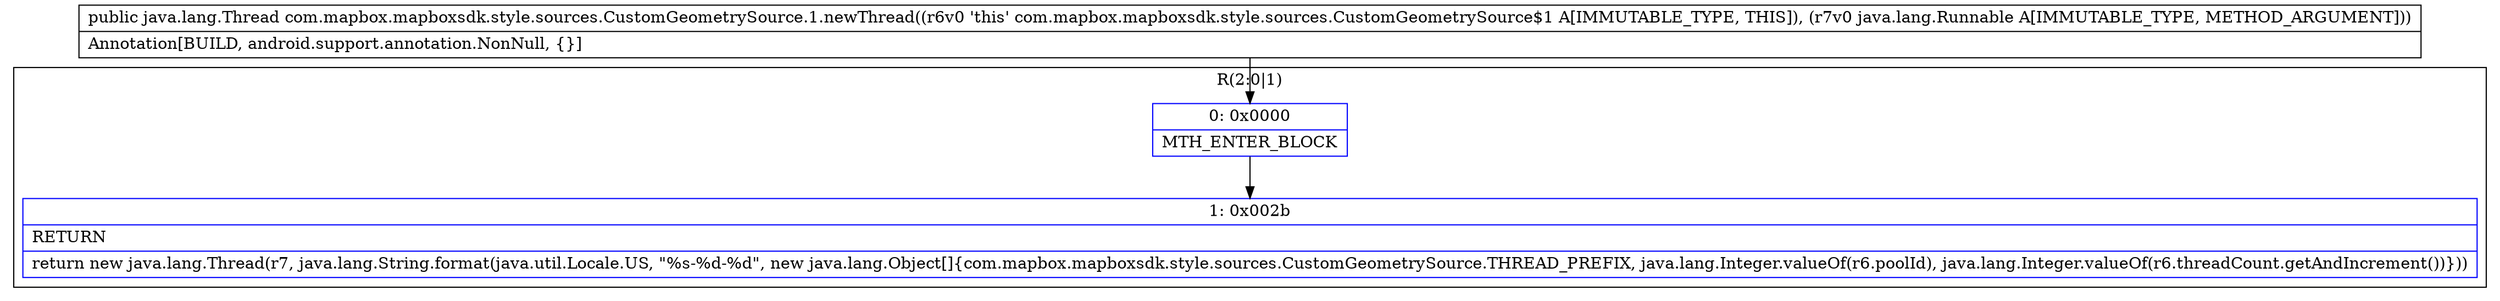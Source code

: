 digraph "CFG forcom.mapbox.mapboxsdk.style.sources.CustomGeometrySource.1.newThread(Ljava\/lang\/Runnable;)Ljava\/lang\/Thread;" {
subgraph cluster_Region_1363035425 {
label = "R(2:0|1)";
node [shape=record,color=blue];
Node_0 [shape=record,label="{0\:\ 0x0000|MTH_ENTER_BLOCK\l}"];
Node_1 [shape=record,label="{1\:\ 0x002b|RETURN\l|return new java.lang.Thread(r7, java.lang.String.format(java.util.Locale.US, \"%s\-%d\-%d\", new java.lang.Object[]\{com.mapbox.mapboxsdk.style.sources.CustomGeometrySource.THREAD_PREFIX, java.lang.Integer.valueOf(r6.poolId), java.lang.Integer.valueOf(r6.threadCount.getAndIncrement())\}))\l}"];
}
MethodNode[shape=record,label="{public java.lang.Thread com.mapbox.mapboxsdk.style.sources.CustomGeometrySource.1.newThread((r6v0 'this' com.mapbox.mapboxsdk.style.sources.CustomGeometrySource$1 A[IMMUTABLE_TYPE, THIS]), (r7v0 java.lang.Runnable A[IMMUTABLE_TYPE, METHOD_ARGUMENT]))  | Annotation[BUILD, android.support.annotation.NonNull, \{\}]\l}"];
MethodNode -> Node_0;
Node_0 -> Node_1;
}

